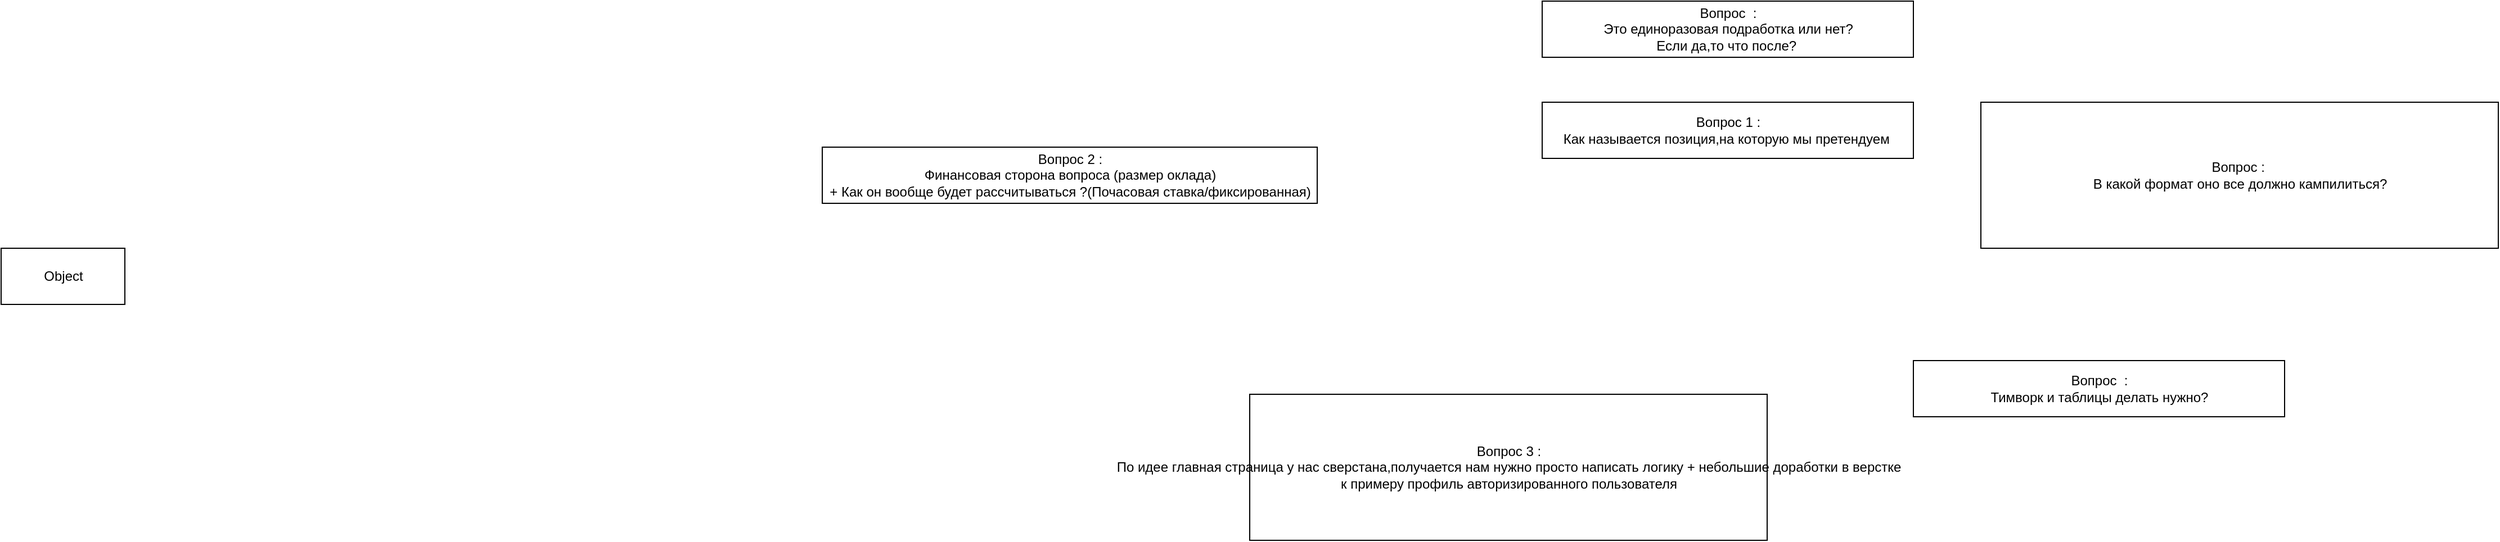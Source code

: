 <mxfile>
    <diagram id="iidfaxd1uk1p2hSaVgpP" name="Page-1">
        <mxGraphModel dx="2716" dy="485" grid="1" gridSize="10" guides="1" tooltips="1" connect="1" arrows="1" fold="1" page="1" pageScale="1" pageWidth="850" pageHeight="1100" math="0" shadow="0">
            <root>
                <mxCell id="0"/>
                <mxCell id="1" parent="0"/>
                <mxCell id="2" value="Вопрос 1 :&lt;br&gt;Как называется позиция,на которую мы претендуем&amp;nbsp;" style="html=1;" vertex="1" parent="1">
                    <mxGeometry x="290" y="190" width="330" height="50" as="geometry"/>
                </mxCell>
                <mxCell id="3" value="Вопрос 2 :&lt;br&gt;Финансовая сторона вопроса (размер оклада)&lt;br&gt;+ Как он вообще будет рассчитываться ?(Почасовая ставка/фиксированная)" style="html=1;" vertex="1" parent="1">
                    <mxGeometry x="-350" y="230" width="440" height="50" as="geometry"/>
                </mxCell>
                <mxCell id="4" value="Вопрос 3 :&lt;br&gt;По идее главная страница у нас сверстана,получается нам нужно просто написать логику + небольшие доработки в верстке&lt;br&gt;к примеру профиль авторизированного пользователя" style="html=1;" vertex="1" parent="1">
                    <mxGeometry x="30" y="450" width="460" height="130" as="geometry"/>
                </mxCell>
                <mxCell id="5" value="Object" style="html=1;" vertex="1" parent="1">
                    <mxGeometry x="-1080" y="320" width="110" height="50" as="geometry"/>
                </mxCell>
                <mxCell id="6" value="Вопрос&amp;nbsp; :&lt;br&gt;Это единоразовая подработка или нет?&lt;br&gt;Если да,то что после?&amp;nbsp;" style="html=1;" vertex="1" parent="1">
                    <mxGeometry x="290" y="100" width="330" height="50" as="geometry"/>
                </mxCell>
                <mxCell id="7" value="Вопрос&amp;nbsp; :&lt;br&gt;Тимворк и таблицы делать нужно?" style="html=1;" vertex="1" parent="1">
                    <mxGeometry x="620" y="420" width="330" height="50" as="geometry"/>
                </mxCell>
                <mxCell id="9" value="Вопрос :&amp;nbsp;&lt;br&gt;В какой формат оно все должно кампилиться?" style="html=1;" vertex="1" parent="1">
                    <mxGeometry x="680" y="190" width="460" height="130" as="geometry"/>
                </mxCell>
            </root>
        </mxGraphModel>
    </diagram>
</mxfile>